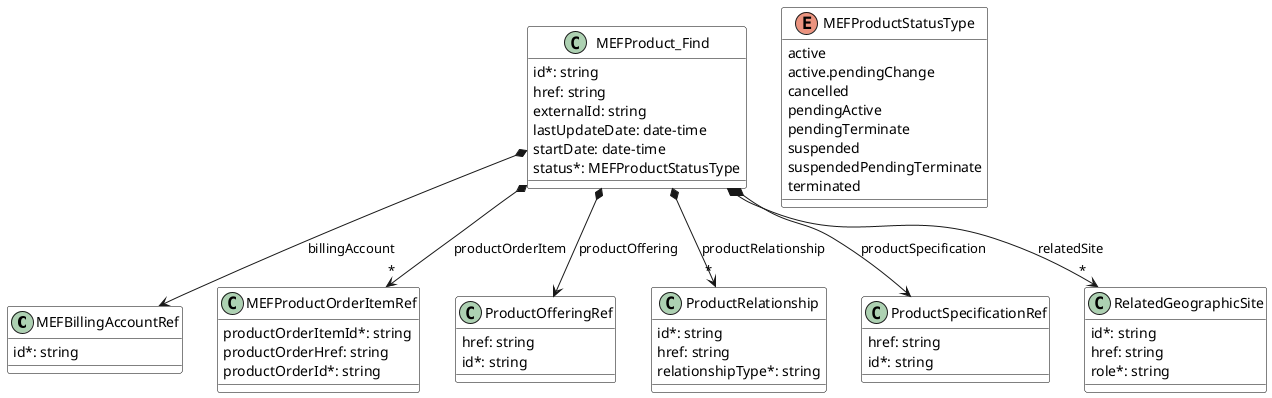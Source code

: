 @startuml
skinparam {
    ClassBackgroundColor White
    ClassBorderColor Black
}


class MEFBillingAccountRef {

    id*: string
}


class MEFProductOrderItemRef {

    productOrderItemId*: string
    productOrderHref: string
    productOrderId*: string
}



class MEFProduct_Find {

    id*: string
    href: string
    externalId: string
    lastUpdateDate: date-time
    startDate: date-time
    status*: MEFProductStatusType
}

MEFProduct_Find *--> MEFBillingAccountRef : billingAccount
MEFProduct_Find *--> ProductOfferingRef : productOffering
MEFProduct_Find *-->"*" MEFProductOrderItemRef : productOrderItem
MEFProduct_Find *-->"*" ProductRelationship : productRelationship
MEFProduct_Find *--> ProductSpecificationRef : productSpecification
MEFProduct_Find *-->"*" RelatedGeographicSite : relatedSite

class ProductSpecificationRef {

    href: string
    id*: string
}



class RelatedGeographicSite {

    id*: string
    href: string
    role*: string
}



enum MEFProductStatusType {

    active
    active.pendingChange
    cancelled
    pendingActive
    pendingTerminate
    suspended
    suspendedPendingTerminate
    terminated
}

class ProductOfferingRef {

    href: string
    id*: string
}




class ProductRelationship {

    id*: string
    href: string
    relationshipType*: string
}



@enduml
